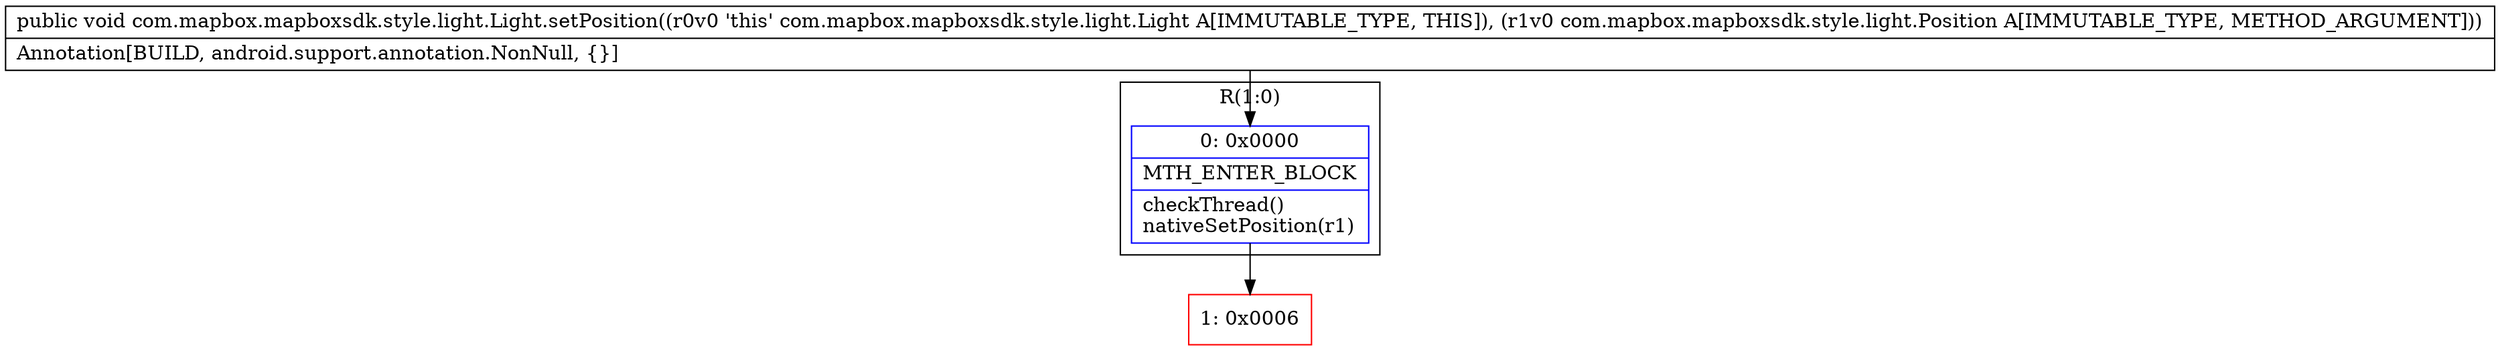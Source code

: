 digraph "CFG forcom.mapbox.mapboxsdk.style.light.Light.setPosition(Lcom\/mapbox\/mapboxsdk\/style\/light\/Position;)V" {
subgraph cluster_Region_1016991888 {
label = "R(1:0)";
node [shape=record,color=blue];
Node_0 [shape=record,label="{0\:\ 0x0000|MTH_ENTER_BLOCK\l|checkThread()\lnativeSetPosition(r1)\l}"];
}
Node_1 [shape=record,color=red,label="{1\:\ 0x0006}"];
MethodNode[shape=record,label="{public void com.mapbox.mapboxsdk.style.light.Light.setPosition((r0v0 'this' com.mapbox.mapboxsdk.style.light.Light A[IMMUTABLE_TYPE, THIS]), (r1v0 com.mapbox.mapboxsdk.style.light.Position A[IMMUTABLE_TYPE, METHOD_ARGUMENT]))  | Annotation[BUILD, android.support.annotation.NonNull, \{\}]\l}"];
MethodNode -> Node_0;
Node_0 -> Node_1;
}

